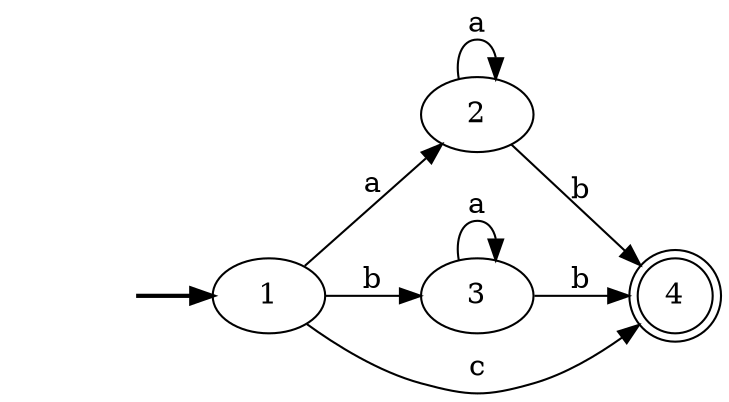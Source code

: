 digraph "AFNtoAFD#1PreLabB" {
	graph [rankdir=LR]
	fake [style=invisible]
	fake -> 1 [style=bold]
	1 [root=true]
	2
	1 -> 2 [label=a]
	3
	1 -> 3 [label=b]
	4 [shape=doublecircle]
	1 -> 4 [label=c]
	2
	2 -> 2 [label=a]
	2 -> 4 [label=b]
	3
	3 -> 3 [label=a]
	3 -> 4 [label=b]
	4 [shape=doublecircle]
}
